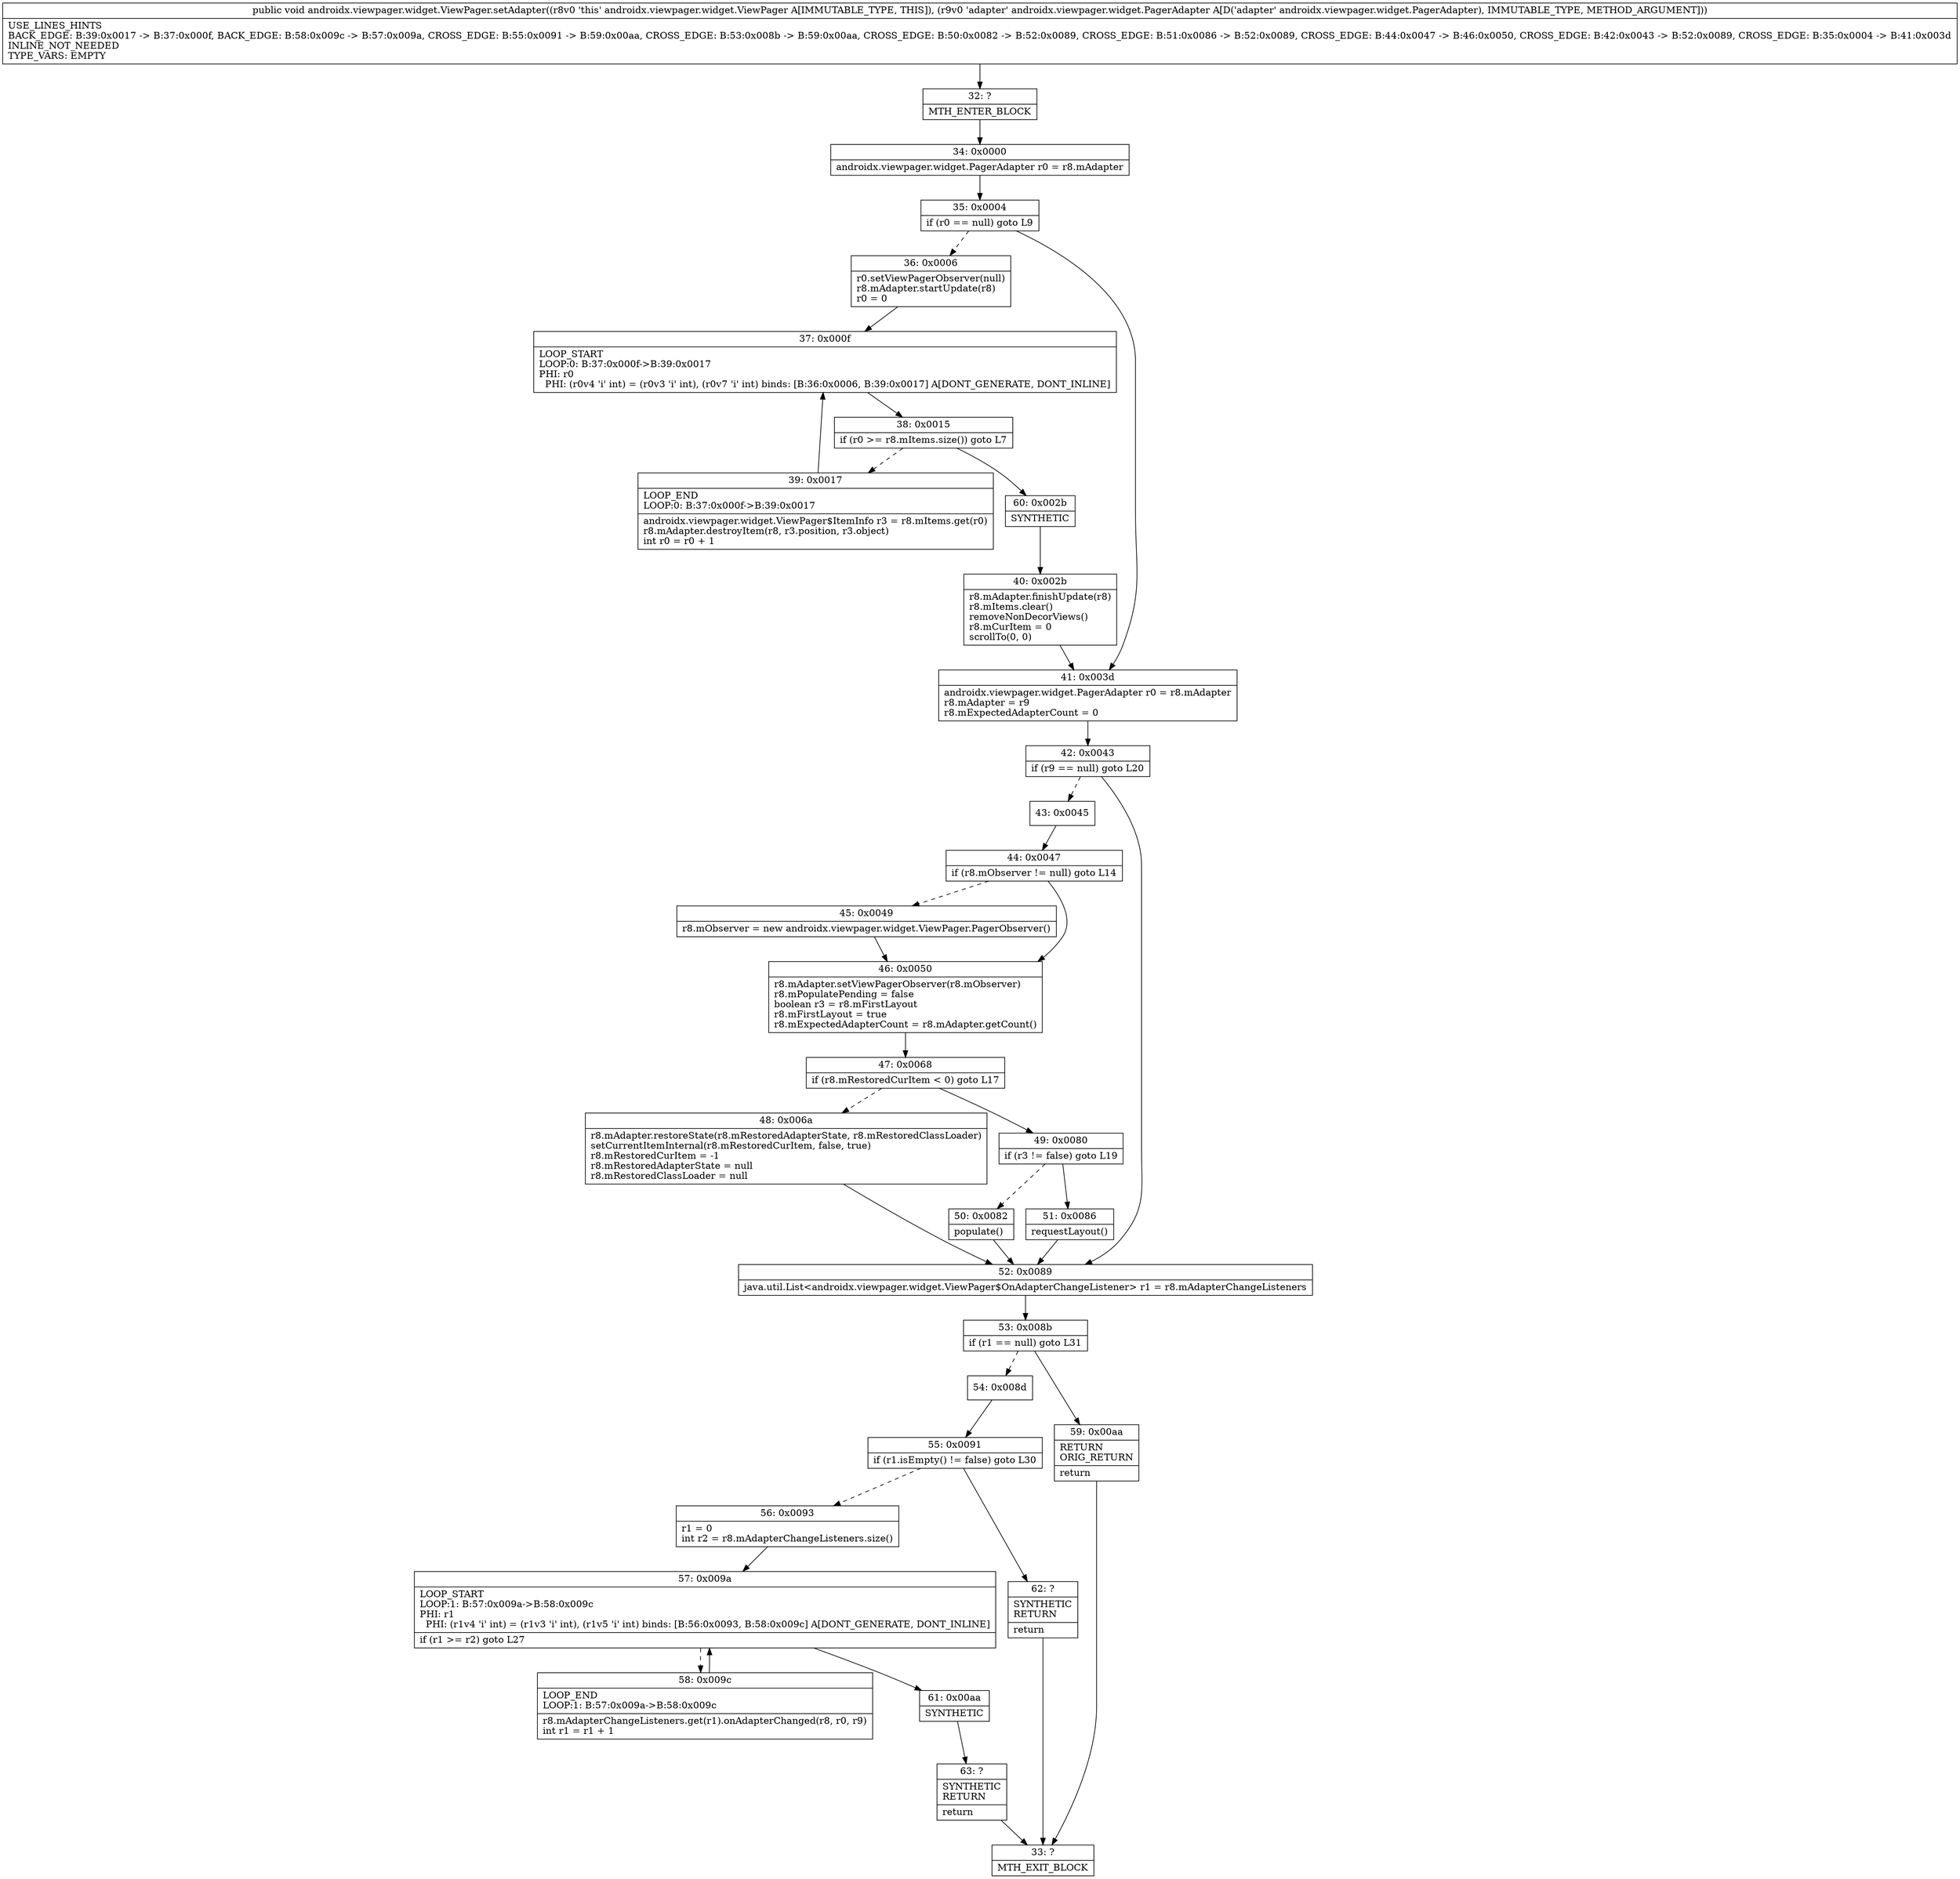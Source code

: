 digraph "CFG forandroidx.viewpager.widget.ViewPager.setAdapter(Landroidx\/viewpager\/widget\/PagerAdapter;)V" {
Node_32 [shape=record,label="{32\:\ ?|MTH_ENTER_BLOCK\l}"];
Node_34 [shape=record,label="{34\:\ 0x0000|androidx.viewpager.widget.PagerAdapter r0 = r8.mAdapter\l}"];
Node_35 [shape=record,label="{35\:\ 0x0004|if (r0 == null) goto L9\l}"];
Node_36 [shape=record,label="{36\:\ 0x0006|r0.setViewPagerObserver(null)\lr8.mAdapter.startUpdate(r8)\lr0 = 0\l}"];
Node_37 [shape=record,label="{37\:\ 0x000f|LOOP_START\lLOOP:0: B:37:0x000f\-\>B:39:0x0017\lPHI: r0 \l  PHI: (r0v4 'i' int) = (r0v3 'i' int), (r0v7 'i' int) binds: [B:36:0x0006, B:39:0x0017] A[DONT_GENERATE, DONT_INLINE]\l}"];
Node_38 [shape=record,label="{38\:\ 0x0015|if (r0 \>= r8.mItems.size()) goto L7\l}"];
Node_39 [shape=record,label="{39\:\ 0x0017|LOOP_END\lLOOP:0: B:37:0x000f\-\>B:39:0x0017\l|androidx.viewpager.widget.ViewPager$ItemInfo r3 = r8.mItems.get(r0)\lr8.mAdapter.destroyItem(r8, r3.position, r3.object)\lint r0 = r0 + 1\l}"];
Node_60 [shape=record,label="{60\:\ 0x002b|SYNTHETIC\l}"];
Node_40 [shape=record,label="{40\:\ 0x002b|r8.mAdapter.finishUpdate(r8)\lr8.mItems.clear()\lremoveNonDecorViews()\lr8.mCurItem = 0\lscrollTo(0, 0)\l}"];
Node_41 [shape=record,label="{41\:\ 0x003d|androidx.viewpager.widget.PagerAdapter r0 = r8.mAdapter\lr8.mAdapter = r9\lr8.mExpectedAdapterCount = 0\l}"];
Node_42 [shape=record,label="{42\:\ 0x0043|if (r9 == null) goto L20\l}"];
Node_43 [shape=record,label="{43\:\ 0x0045}"];
Node_44 [shape=record,label="{44\:\ 0x0047|if (r8.mObserver != null) goto L14\l}"];
Node_45 [shape=record,label="{45\:\ 0x0049|r8.mObserver = new androidx.viewpager.widget.ViewPager.PagerObserver()\l}"];
Node_46 [shape=record,label="{46\:\ 0x0050|r8.mAdapter.setViewPagerObserver(r8.mObserver)\lr8.mPopulatePending = false\lboolean r3 = r8.mFirstLayout\lr8.mFirstLayout = true\lr8.mExpectedAdapterCount = r8.mAdapter.getCount()\l}"];
Node_47 [shape=record,label="{47\:\ 0x0068|if (r8.mRestoredCurItem \< 0) goto L17\l}"];
Node_48 [shape=record,label="{48\:\ 0x006a|r8.mAdapter.restoreState(r8.mRestoredAdapterState, r8.mRestoredClassLoader)\lsetCurrentItemInternal(r8.mRestoredCurItem, false, true)\lr8.mRestoredCurItem = \-1\lr8.mRestoredAdapterState = null\lr8.mRestoredClassLoader = null\l}"];
Node_49 [shape=record,label="{49\:\ 0x0080|if (r3 != false) goto L19\l}"];
Node_50 [shape=record,label="{50\:\ 0x0082|populate()\l}"];
Node_51 [shape=record,label="{51\:\ 0x0086|requestLayout()\l}"];
Node_52 [shape=record,label="{52\:\ 0x0089|java.util.List\<androidx.viewpager.widget.ViewPager$OnAdapterChangeListener\> r1 = r8.mAdapterChangeListeners\l}"];
Node_53 [shape=record,label="{53\:\ 0x008b|if (r1 == null) goto L31\l}"];
Node_54 [shape=record,label="{54\:\ 0x008d}"];
Node_55 [shape=record,label="{55\:\ 0x0091|if (r1.isEmpty() != false) goto L30\l}"];
Node_56 [shape=record,label="{56\:\ 0x0093|r1 = 0\lint r2 = r8.mAdapterChangeListeners.size()\l}"];
Node_57 [shape=record,label="{57\:\ 0x009a|LOOP_START\lLOOP:1: B:57:0x009a\-\>B:58:0x009c\lPHI: r1 \l  PHI: (r1v4 'i' int) = (r1v3 'i' int), (r1v5 'i' int) binds: [B:56:0x0093, B:58:0x009c] A[DONT_GENERATE, DONT_INLINE]\l|if (r1 \>= r2) goto L27\l}"];
Node_58 [shape=record,label="{58\:\ 0x009c|LOOP_END\lLOOP:1: B:57:0x009a\-\>B:58:0x009c\l|r8.mAdapterChangeListeners.get(r1).onAdapterChanged(r8, r0, r9)\lint r1 = r1 + 1\l}"];
Node_61 [shape=record,label="{61\:\ 0x00aa|SYNTHETIC\l}"];
Node_63 [shape=record,label="{63\:\ ?|SYNTHETIC\lRETURN\l|return\l}"];
Node_33 [shape=record,label="{33\:\ ?|MTH_EXIT_BLOCK\l}"];
Node_62 [shape=record,label="{62\:\ ?|SYNTHETIC\lRETURN\l|return\l}"];
Node_59 [shape=record,label="{59\:\ 0x00aa|RETURN\lORIG_RETURN\l|return\l}"];
MethodNode[shape=record,label="{public void androidx.viewpager.widget.ViewPager.setAdapter((r8v0 'this' androidx.viewpager.widget.ViewPager A[IMMUTABLE_TYPE, THIS]), (r9v0 'adapter' androidx.viewpager.widget.PagerAdapter A[D('adapter' androidx.viewpager.widget.PagerAdapter), IMMUTABLE_TYPE, METHOD_ARGUMENT]))  | USE_LINES_HINTS\lBACK_EDGE: B:39:0x0017 \-\> B:37:0x000f, BACK_EDGE: B:58:0x009c \-\> B:57:0x009a, CROSS_EDGE: B:55:0x0091 \-\> B:59:0x00aa, CROSS_EDGE: B:53:0x008b \-\> B:59:0x00aa, CROSS_EDGE: B:50:0x0082 \-\> B:52:0x0089, CROSS_EDGE: B:51:0x0086 \-\> B:52:0x0089, CROSS_EDGE: B:44:0x0047 \-\> B:46:0x0050, CROSS_EDGE: B:42:0x0043 \-\> B:52:0x0089, CROSS_EDGE: B:35:0x0004 \-\> B:41:0x003d\lINLINE_NOT_NEEDED\lTYPE_VARS: EMPTY\l}"];
MethodNode -> Node_32;Node_32 -> Node_34;
Node_34 -> Node_35;
Node_35 -> Node_36[style=dashed];
Node_35 -> Node_41;
Node_36 -> Node_37;
Node_37 -> Node_38;
Node_38 -> Node_39[style=dashed];
Node_38 -> Node_60;
Node_39 -> Node_37;
Node_60 -> Node_40;
Node_40 -> Node_41;
Node_41 -> Node_42;
Node_42 -> Node_43[style=dashed];
Node_42 -> Node_52;
Node_43 -> Node_44;
Node_44 -> Node_45[style=dashed];
Node_44 -> Node_46;
Node_45 -> Node_46;
Node_46 -> Node_47;
Node_47 -> Node_48[style=dashed];
Node_47 -> Node_49;
Node_48 -> Node_52;
Node_49 -> Node_50[style=dashed];
Node_49 -> Node_51;
Node_50 -> Node_52;
Node_51 -> Node_52;
Node_52 -> Node_53;
Node_53 -> Node_54[style=dashed];
Node_53 -> Node_59;
Node_54 -> Node_55;
Node_55 -> Node_56[style=dashed];
Node_55 -> Node_62;
Node_56 -> Node_57;
Node_57 -> Node_58[style=dashed];
Node_57 -> Node_61;
Node_58 -> Node_57;
Node_61 -> Node_63;
Node_63 -> Node_33;
Node_62 -> Node_33;
Node_59 -> Node_33;
}

